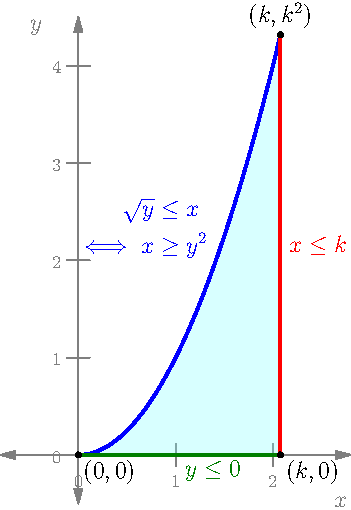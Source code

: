 size(9cm);
usepackage("amsmath");

import graph;
xaxis("$x$", -0.8, 2.8, grey, Ticks(Label(grey+fontsize(9pt)), Step=1, begin=true, end=true), Arrows);
yaxis("$y$", -0.5, 4.5, grey, Ticks(Label(grey+fontsize(9pt)), Step=1, begin=true, end=true), Arrows);

real k = (37/3 * pi)**(0.2);

real f(real x) {
  return x*x;
}

fill(graph(f, 0, k)--(k,0)--(0,0)--cycle, opacity(0.3)+lightcyan);
draw("$\begin{aligned} \sqrt{y} &\le x \\ \iff x &\ge y^2 \end{aligned}$", graph(f, 0, k), dir(135), blue+1.5);
draw("$y \le 0$", (0,0)--(k,0), dir(315), deepgreen+1.5);
draw("$x \le k$", (k,k*k)--(k,0), dir(0), red+1.5);
dot("$(k,k^2)$", (k,k*k), dir(90), black);
dot("$(k,0)$", (k,0), dir(-45), black);
dot("$(0,0)$", (0,0), dir(-45), black);
